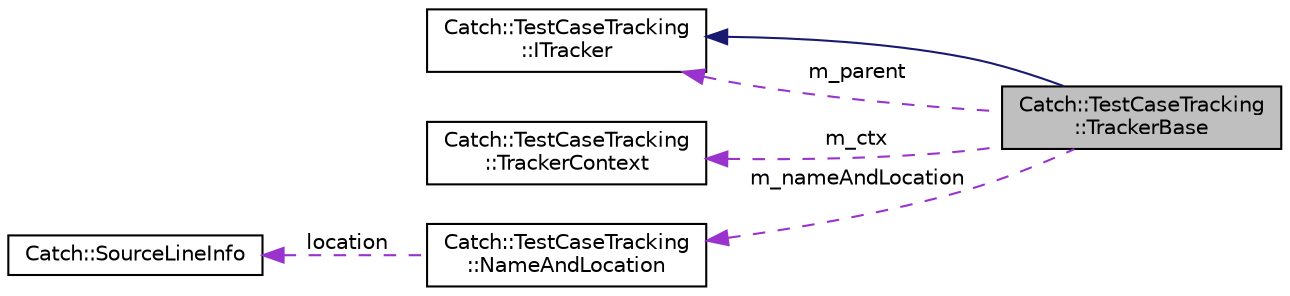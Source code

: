 digraph "Catch::TestCaseTracking::TrackerBase"
{
  edge [fontname="Helvetica",fontsize="10",labelfontname="Helvetica",labelfontsize="10"];
  node [fontname="Helvetica",fontsize="10",shape=record];
  rankdir="LR";
  Node3 [label="Catch::TestCaseTracking\l::TrackerBase",height=0.2,width=0.4,color="black", fillcolor="grey75", style="filled", fontcolor="black"];
  Node4 -> Node3 [dir="back",color="midnightblue",fontsize="10",style="solid",fontname="Helvetica"];
  Node4 [label="Catch::TestCaseTracking\l::ITracker",height=0.2,width=0.4,color="black", fillcolor="white", style="filled",URL="$structCatch_1_1TestCaseTracking_1_1ITracker.html"];
  Node5 -> Node3 [dir="back",color="darkorchid3",fontsize="10",style="dashed",label=" m_ctx" ,fontname="Helvetica"];
  Node5 [label="Catch::TestCaseTracking\l::TrackerContext",height=0.2,width=0.4,color="black", fillcolor="white", style="filled",URL="$classCatch_1_1TestCaseTracking_1_1TrackerContext.html"];
  Node6 -> Node3 [dir="back",color="darkorchid3",fontsize="10",style="dashed",label=" m_nameAndLocation" ,fontname="Helvetica"];
  Node6 [label="Catch::TestCaseTracking\l::NameAndLocation",height=0.2,width=0.4,color="black", fillcolor="white", style="filled",URL="$structCatch_1_1TestCaseTracking_1_1NameAndLocation.html"];
  Node7 -> Node6 [dir="back",color="darkorchid3",fontsize="10",style="dashed",label=" location" ,fontname="Helvetica"];
  Node7 [label="Catch::SourceLineInfo",height=0.2,width=0.4,color="black", fillcolor="white", style="filled",URL="$structCatch_1_1SourceLineInfo.html"];
  Node4 -> Node3 [dir="back",color="darkorchid3",fontsize="10",style="dashed",label=" m_parent" ,fontname="Helvetica"];
}
